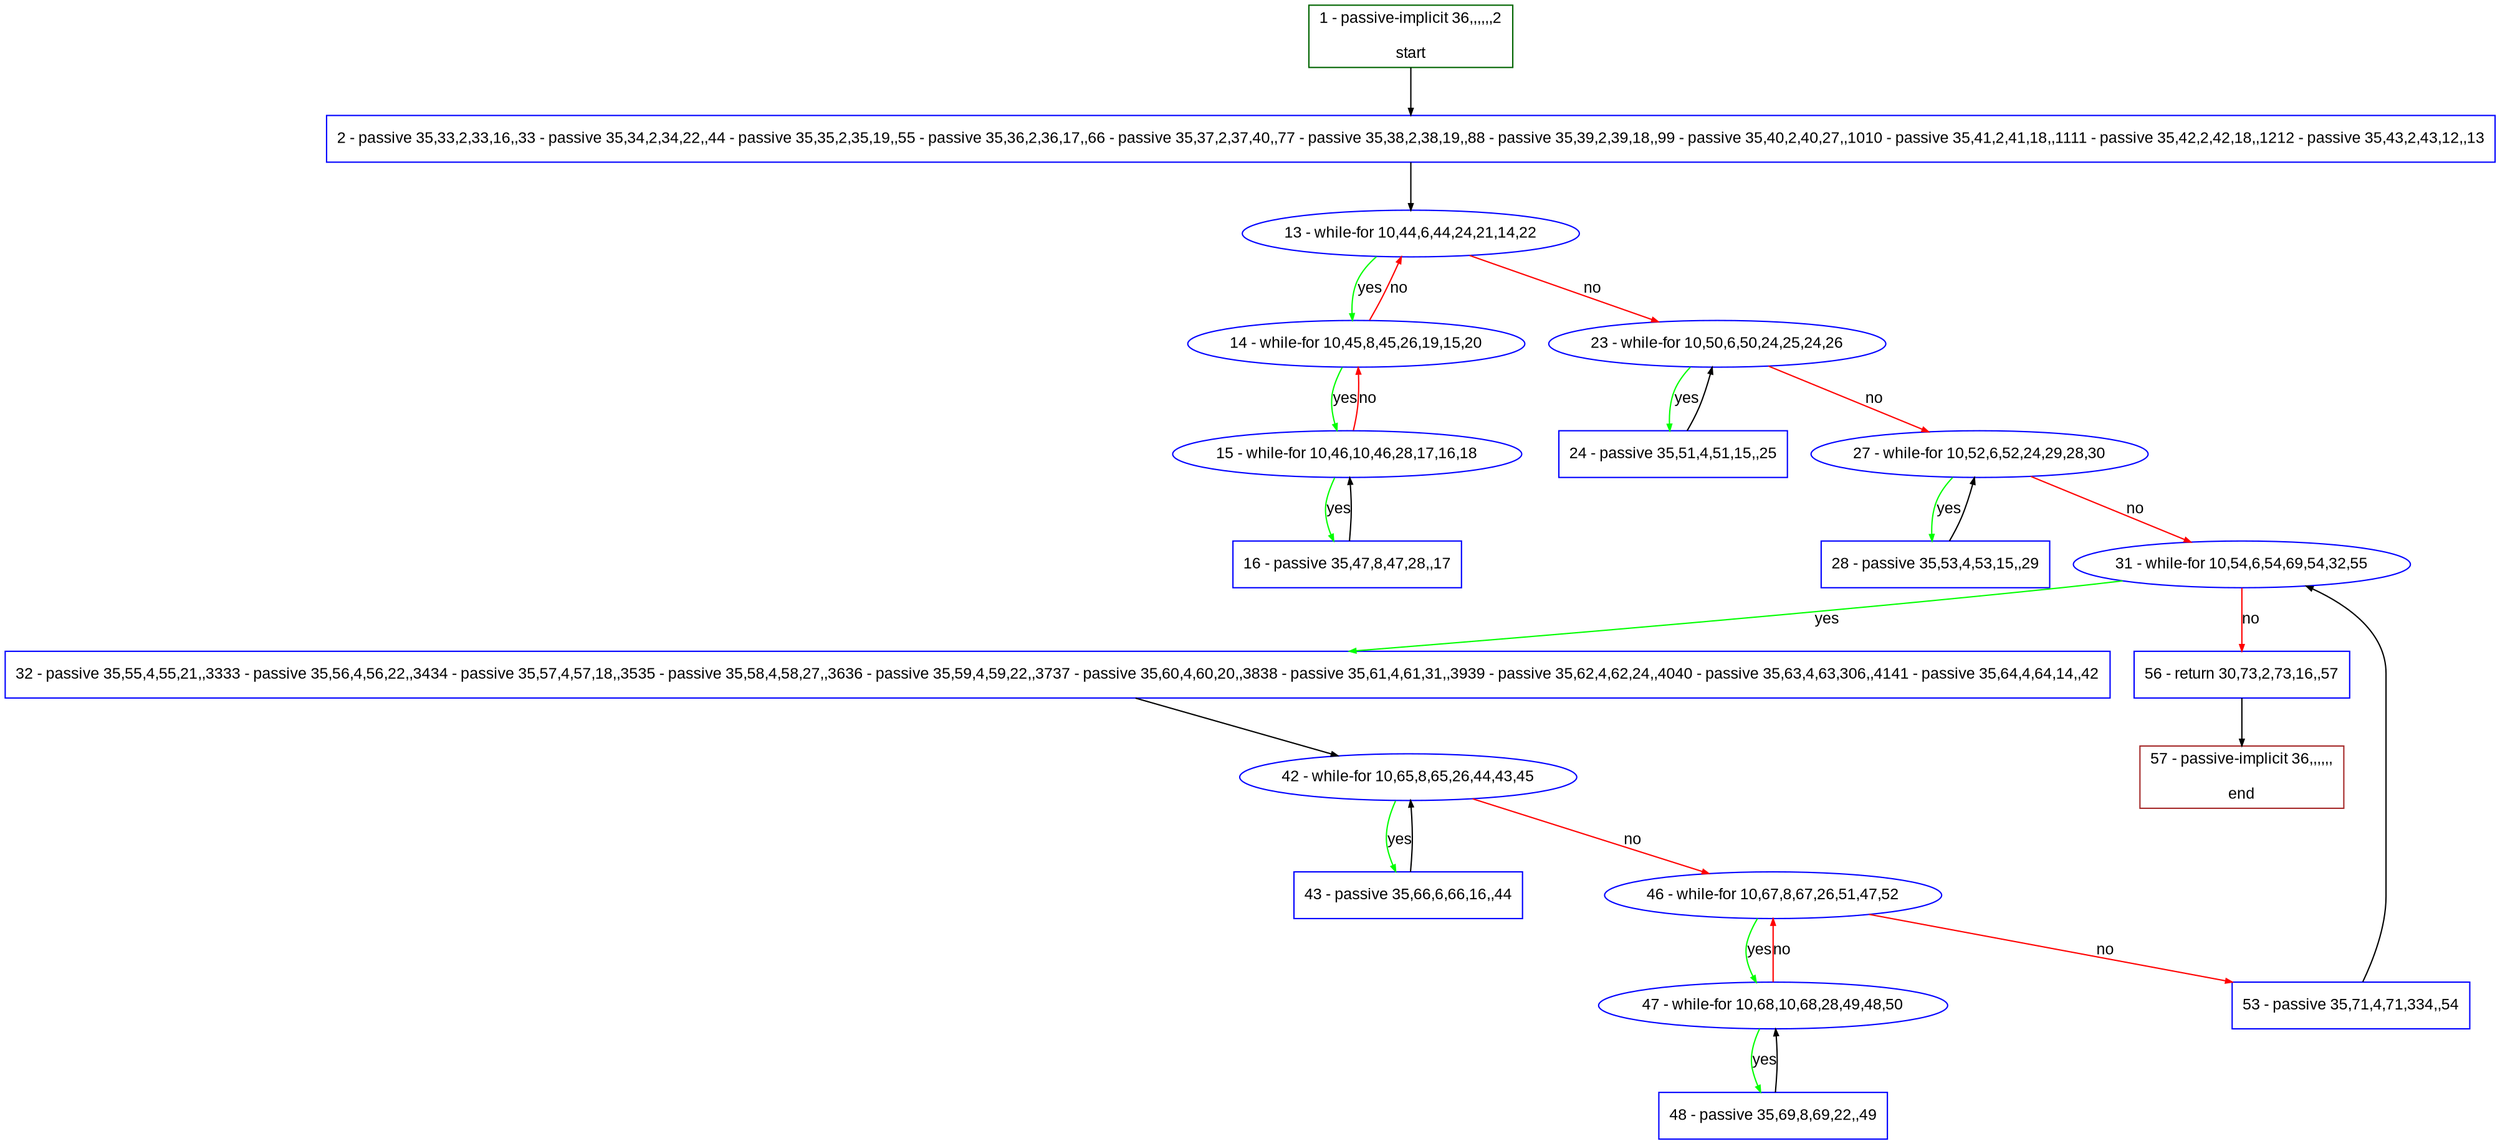 digraph "" {
  graph [pack="true", label="", fontsize="12", packmode="clust", fontname="Arial", fillcolor="#FFFFCC", bgcolor="white", style="rounded,filled", compound="true"];
  node [node_initialized="no", label="", color="grey", fontsize="12", fillcolor="white", fontname="Arial", style="filled", shape="rectangle", compound="true", fixedsize="false"];
  edge [fontcolor="black", arrowhead="normal", arrowtail="none", arrowsize="0.5", ltail="", label="", color="black", fontsize="12", lhead="", fontname="Arial", dir="forward", compound="true"];
  __N1 [label="2 - passive 35,33,2,33,16,,33 - passive 35,34,2,34,22,,44 - passive 35,35,2,35,19,,55 - passive 35,36,2,36,17,,66 - passive 35,37,2,37,40,,77 - passive 35,38,2,38,19,,88 - passive 35,39,2,39,18,,99 - passive 35,40,2,40,27,,1010 - passive 35,41,2,41,18,,1111 - passive 35,42,2,42,18,,1212 - passive 35,43,2,43,12,,13", color="#0000ff", fillcolor="#ffffff", style="filled", shape="box"];
  __N2 [label="1 - passive-implicit 36,,,,,,2\n\nstart", color="#006400", fillcolor="#ffffff", style="filled", shape="box"];
  __N3 [label="13 - while-for 10,44,6,44,24,21,14,22", color="#0000ff", fillcolor="#ffffff", style="filled", shape="oval"];
  __N4 [label="14 - while-for 10,45,8,45,26,19,15,20", color="#0000ff", fillcolor="#ffffff", style="filled", shape="oval"];
  __N5 [label="23 - while-for 10,50,6,50,24,25,24,26", color="#0000ff", fillcolor="#ffffff", style="filled", shape="oval"];
  __N6 [label="15 - while-for 10,46,10,46,28,17,16,18", color="#0000ff", fillcolor="#ffffff", style="filled", shape="oval"];
  __N7 [label="16 - passive 35,47,8,47,28,,17", color="#0000ff", fillcolor="#ffffff", style="filled", shape="box"];
  __N8 [label="24 - passive 35,51,4,51,15,,25", color="#0000ff", fillcolor="#ffffff", style="filled", shape="box"];
  __N9 [label="27 - while-for 10,52,6,52,24,29,28,30", color="#0000ff", fillcolor="#ffffff", style="filled", shape="oval"];
  __N10 [label="28 - passive 35,53,4,53,15,,29", color="#0000ff", fillcolor="#ffffff", style="filled", shape="box"];
  __N11 [label="31 - while-for 10,54,6,54,69,54,32,55", color="#0000ff", fillcolor="#ffffff", style="filled", shape="oval"];
  __N12 [label="32 - passive 35,55,4,55,21,,3333 - passive 35,56,4,56,22,,3434 - passive 35,57,4,57,18,,3535 - passive 35,58,4,58,27,,3636 - passive 35,59,4,59,22,,3737 - passive 35,60,4,60,20,,3838 - passive 35,61,4,61,31,,3939 - passive 35,62,4,62,24,,4040 - passive 35,63,4,63,306,,4141 - passive 35,64,4,64,14,,42", color="#0000ff", fillcolor="#ffffff", style="filled", shape="box"];
  __N13 [label="56 - return 30,73,2,73,16,,57", color="#0000ff", fillcolor="#ffffff", style="filled", shape="box"];
  __N14 [label="42 - while-for 10,65,8,65,26,44,43,45", color="#0000ff", fillcolor="#ffffff", style="filled", shape="oval"];
  __N15 [label="43 - passive 35,66,6,66,16,,44", color="#0000ff", fillcolor="#ffffff", style="filled", shape="box"];
  __N16 [label="46 - while-for 10,67,8,67,26,51,47,52", color="#0000ff", fillcolor="#ffffff", style="filled", shape="oval"];
  __N17 [label="47 - while-for 10,68,10,68,28,49,48,50", color="#0000ff", fillcolor="#ffffff", style="filled", shape="oval"];
  __N18 [label="53 - passive 35,71,4,71,334,,54", color="#0000ff", fillcolor="#ffffff", style="filled", shape="box"];
  __N19 [label="48 - passive 35,69,8,69,22,,49", color="#0000ff", fillcolor="#ffffff", style="filled", shape="box"];
  __N20 [label="57 - passive-implicit 36,,,,,,\n\nend", color="#a52a2a", fillcolor="#ffffff", style="filled", shape="box"];
  __N2 -> __N1 [arrowhead="normal", arrowtail="none", color="#000000", label="", dir="forward"];
  __N1 -> __N3 [arrowhead="normal", arrowtail="none", color="#000000", label="", dir="forward"];
  __N3 -> __N4 [arrowhead="normal", arrowtail="none", color="#00ff00", label="yes", dir="forward"];
  __N4 -> __N3 [arrowhead="normal", arrowtail="none", color="#ff0000", label="no", dir="forward"];
  __N3 -> __N5 [arrowhead="normal", arrowtail="none", color="#ff0000", label="no", dir="forward"];
  __N4 -> __N6 [arrowhead="normal", arrowtail="none", color="#00ff00", label="yes", dir="forward"];
  __N6 -> __N4 [arrowhead="normal", arrowtail="none", color="#ff0000", label="no", dir="forward"];
  __N6 -> __N7 [arrowhead="normal", arrowtail="none", color="#00ff00", label="yes", dir="forward"];
  __N7 -> __N6 [arrowhead="normal", arrowtail="none", color="#000000", label="", dir="forward"];
  __N5 -> __N8 [arrowhead="normal", arrowtail="none", color="#00ff00", label="yes", dir="forward"];
  __N8 -> __N5 [arrowhead="normal", arrowtail="none", color="#000000", label="", dir="forward"];
  __N5 -> __N9 [arrowhead="normal", arrowtail="none", color="#ff0000", label="no", dir="forward"];
  __N9 -> __N10 [arrowhead="normal", arrowtail="none", color="#00ff00", label="yes", dir="forward"];
  __N10 -> __N9 [arrowhead="normal", arrowtail="none", color="#000000", label="", dir="forward"];
  __N9 -> __N11 [arrowhead="normal", arrowtail="none", color="#ff0000", label="no", dir="forward"];
  __N11 -> __N12 [arrowhead="normal", arrowtail="none", color="#00ff00", label="yes", dir="forward"];
  __N11 -> __N13 [arrowhead="normal", arrowtail="none", color="#ff0000", label="no", dir="forward"];
  __N12 -> __N14 [arrowhead="normal", arrowtail="none", color="#000000", label="", dir="forward"];
  __N14 -> __N15 [arrowhead="normal", arrowtail="none", color="#00ff00", label="yes", dir="forward"];
  __N15 -> __N14 [arrowhead="normal", arrowtail="none", color="#000000", label="", dir="forward"];
  __N14 -> __N16 [arrowhead="normal", arrowtail="none", color="#ff0000", label="no", dir="forward"];
  __N16 -> __N17 [arrowhead="normal", arrowtail="none", color="#00ff00", label="yes", dir="forward"];
  __N17 -> __N16 [arrowhead="normal", arrowtail="none", color="#ff0000", label="no", dir="forward"];
  __N16 -> __N18 [arrowhead="normal", arrowtail="none", color="#ff0000", label="no", dir="forward"];
  __N17 -> __N19 [arrowhead="normal", arrowtail="none", color="#00ff00", label="yes", dir="forward"];
  __N19 -> __N17 [arrowhead="normal", arrowtail="none", color="#000000", label="", dir="forward"];
  __N18 -> __N11 [arrowhead="normal", arrowtail="none", color="#000000", label="", dir="forward"];
  __N13 -> __N20 [arrowhead="normal", arrowtail="none", color="#000000", label="", dir="forward"];
}
